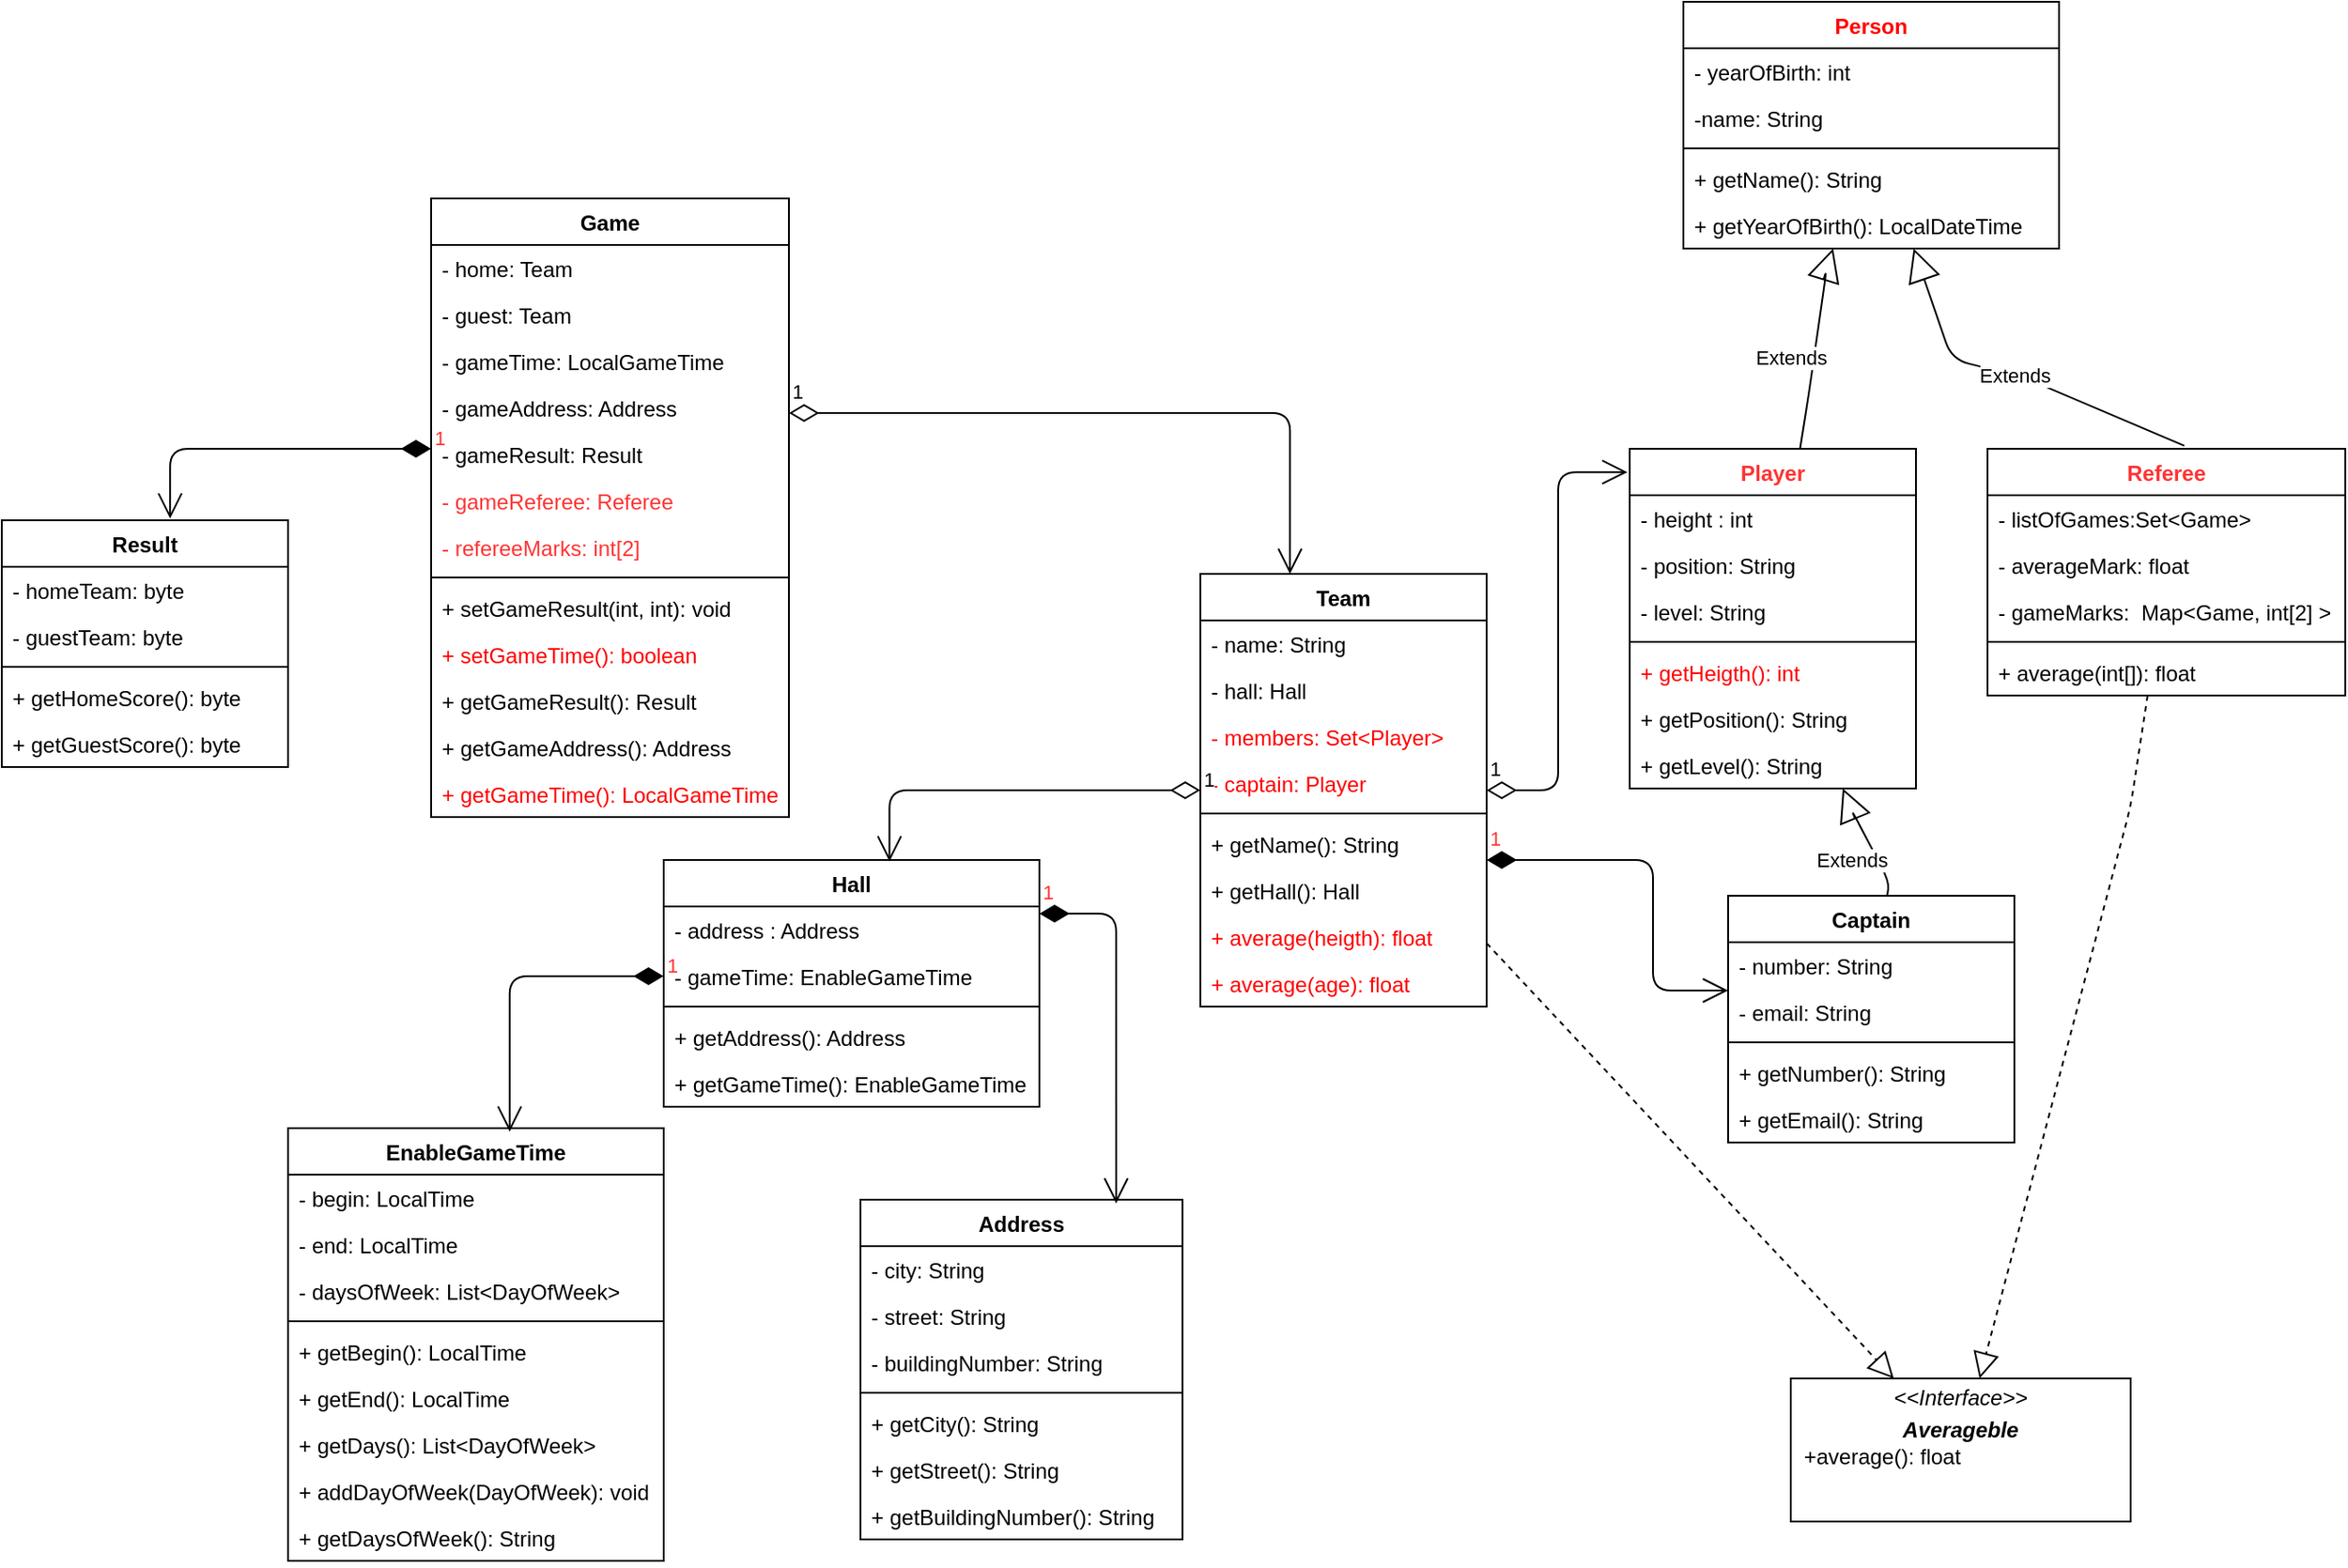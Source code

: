 <mxfile version="13.9.3" type="github">
  <diagram name="Page-1" id="e7e014a7-5840-1c2e-5031-d8a46d1fe8dd">
    <mxGraphModel dx="1730" dy="913" grid="1" gridSize="10" guides="1" tooltips="1" connect="1" arrows="1" fold="1" page="1" pageScale="1" pageWidth="1169" pageHeight="826" background="#ffffff" math="0" shadow="0">
      <root>
        <mxCell id="0" />
        <mxCell id="1" parent="0" />
        <mxCell id="TwgE0St8MOjOakiMRuRE-41" value="Team" style="swimlane;fontStyle=1;align=center;verticalAlign=top;childLayout=stackLayout;horizontal=1;startSize=26;horizontalStack=0;resizeParent=1;resizeParentMax=0;resizeLast=0;collapsible=1;marginBottom=0;" parent="1" vertex="1">
          <mxGeometry x="720" y="330" width="160" height="242" as="geometry" />
        </mxCell>
        <mxCell id="TwgE0St8MOjOakiMRuRE-42" value="- name: String" style="text;strokeColor=none;fillColor=none;align=left;verticalAlign=top;spacingLeft=4;spacingRight=4;overflow=hidden;rotatable=0;points=[[0,0.5],[1,0.5]];portConstraint=eastwest;" parent="TwgE0St8MOjOakiMRuRE-41" vertex="1">
          <mxGeometry y="26" width="160" height="26" as="geometry" />
        </mxCell>
        <mxCell id="TwgE0St8MOjOakiMRuRE-109" value="- hall: Hall" style="text;strokeColor=none;fillColor=none;align=left;verticalAlign=top;spacingLeft=4;spacingRight=4;overflow=hidden;rotatable=0;points=[[0,0.5],[1,0.5]];portConstraint=eastwest;" parent="TwgE0St8MOjOakiMRuRE-41" vertex="1">
          <mxGeometry y="52" width="160" height="26" as="geometry" />
        </mxCell>
        <mxCell id="NU6HqHWdmJFwHkddgn6K-23" value="- members: Set&lt;Player&gt;" style="text;strokeColor=none;fillColor=none;align=left;verticalAlign=top;spacingLeft=4;spacingRight=4;overflow=hidden;rotatable=0;points=[[0,0.5],[1,0.5]];portConstraint=eastwest;fontColor=#FF0000;" parent="TwgE0St8MOjOakiMRuRE-41" vertex="1">
          <mxGeometry y="78" width="160" height="26" as="geometry" />
        </mxCell>
        <mxCell id="TwgE0St8MOjOakiMRuRE-45" value="- captain: Player" style="text;strokeColor=none;fillColor=none;align=left;verticalAlign=top;spacingLeft=4;spacingRight=4;overflow=hidden;rotatable=0;points=[[0,0.5],[1,0.5]];portConstraint=eastwest;fontColor=#FF0000;" parent="TwgE0St8MOjOakiMRuRE-41" vertex="1">
          <mxGeometry y="104" width="160" height="26" as="geometry" />
        </mxCell>
        <mxCell id="TwgE0St8MOjOakiMRuRE-43" value="" style="line;strokeWidth=1;fillColor=none;align=left;verticalAlign=middle;spacingTop=-1;spacingLeft=3;spacingRight=3;rotatable=0;labelPosition=right;points=[];portConstraint=eastwest;" parent="TwgE0St8MOjOakiMRuRE-41" vertex="1">
          <mxGeometry y="130" width="160" height="8" as="geometry" />
        </mxCell>
        <mxCell id="TwgE0St8MOjOakiMRuRE-82" value="+ getName(): String" style="text;strokeColor=none;fillColor=none;align=left;verticalAlign=top;spacingLeft=4;spacingRight=4;overflow=hidden;rotatable=0;points=[[0,0.5],[1,0.5]];portConstraint=eastwest;" parent="TwgE0St8MOjOakiMRuRE-41" vertex="1">
          <mxGeometry y="138" width="160" height="26" as="geometry" />
        </mxCell>
        <mxCell id="TwgE0St8MOjOakiMRuRE-44" value="+ getHall(): Hall" style="text;strokeColor=none;fillColor=none;align=left;verticalAlign=top;spacingLeft=4;spacingRight=4;overflow=hidden;rotatable=0;points=[[0,0.5],[1,0.5]];portConstraint=eastwest;" parent="TwgE0St8MOjOakiMRuRE-41" vertex="1">
          <mxGeometry y="164" width="160" height="26" as="geometry" />
        </mxCell>
        <mxCell id="tCs71eNTjscLP7BEkDLz-2" value="+ average(heigth): float" style="text;strokeColor=none;fillColor=none;align=left;verticalAlign=top;spacingLeft=4;spacingRight=4;overflow=hidden;rotatable=0;points=[[0,0.5],[1,0.5]];portConstraint=eastwest;fontColor=#FF0000;" parent="TwgE0St8MOjOakiMRuRE-41" vertex="1">
          <mxGeometry y="190" width="160" height="26" as="geometry" />
        </mxCell>
        <mxCell id="tCs71eNTjscLP7BEkDLz-3" value="+ average(age): float" style="text;strokeColor=none;fillColor=none;align=left;verticalAlign=top;spacingLeft=4;spacingRight=4;overflow=hidden;rotatable=0;points=[[0,0.5],[1,0.5]];portConstraint=eastwest;fontColor=#FF0000;" parent="TwgE0St8MOjOakiMRuRE-41" vertex="1">
          <mxGeometry y="216" width="160" height="26" as="geometry" />
        </mxCell>
        <mxCell id="TwgE0St8MOjOakiMRuRE-46" value="Hall" style="swimlane;fontStyle=1;align=center;verticalAlign=top;childLayout=stackLayout;horizontal=1;startSize=26;horizontalStack=0;resizeParent=1;resizeParentMax=0;resizeLast=0;collapsible=1;marginBottom=0;" parent="1" vertex="1">
          <mxGeometry x="420" y="490" width="210" height="138" as="geometry" />
        </mxCell>
        <mxCell id="TwgE0St8MOjOakiMRuRE-47" value="- address : Address" style="text;strokeColor=none;fillColor=none;align=left;verticalAlign=top;spacingLeft=4;spacingRight=4;overflow=hidden;rotatable=0;points=[[0,0.5],[1,0.5]];portConstraint=eastwest;" parent="TwgE0St8MOjOakiMRuRE-46" vertex="1">
          <mxGeometry y="26" width="210" height="26" as="geometry" />
        </mxCell>
        <mxCell id="TwgE0St8MOjOakiMRuRE-48" value="- gameTime: EnableGameTime" style="text;strokeColor=none;fillColor=none;align=left;verticalAlign=top;spacingLeft=4;spacingRight=4;overflow=hidden;rotatable=0;points=[[0,0.5],[1,0.5]];portConstraint=eastwest;" parent="TwgE0St8MOjOakiMRuRE-46" vertex="1">
          <mxGeometry y="52" width="210" height="26" as="geometry" />
        </mxCell>
        <mxCell id="TwgE0St8MOjOakiMRuRE-49" value="" style="line;strokeWidth=1;fillColor=none;align=left;verticalAlign=middle;spacingTop=-1;spacingLeft=3;spacingRight=3;rotatable=0;labelPosition=right;points=[];portConstraint=eastwest;" parent="TwgE0St8MOjOakiMRuRE-46" vertex="1">
          <mxGeometry y="78" width="210" height="8" as="geometry" />
        </mxCell>
        <mxCell id="TwgE0St8MOjOakiMRuRE-77" value="+ getAddress(): Address" style="text;strokeColor=none;fillColor=none;align=left;verticalAlign=top;spacingLeft=4;spacingRight=4;overflow=hidden;rotatable=0;points=[[0,0.5],[1,0.5]];portConstraint=eastwest;" parent="TwgE0St8MOjOakiMRuRE-46" vertex="1">
          <mxGeometry y="86" width="210" height="26" as="geometry" />
        </mxCell>
        <mxCell id="TwgE0St8MOjOakiMRuRE-50" value="+ getGameTime(): EnableGameTime" style="text;strokeColor=none;fillColor=none;align=left;verticalAlign=top;spacingLeft=4;spacingRight=4;overflow=hidden;rotatable=0;points=[[0,0.5],[1,0.5]];portConstraint=eastwest;" parent="TwgE0St8MOjOakiMRuRE-46" vertex="1">
          <mxGeometry y="112" width="210" height="26" as="geometry" />
        </mxCell>
        <mxCell id="TwgE0St8MOjOakiMRuRE-51" value="Address" style="swimlane;fontStyle=1;align=center;verticalAlign=top;childLayout=stackLayout;horizontal=1;startSize=26;horizontalStack=0;resizeParent=1;resizeParentMax=0;resizeLast=0;collapsible=1;marginBottom=0;" parent="1" vertex="1">
          <mxGeometry x="530" y="680" width="180" height="190" as="geometry" />
        </mxCell>
        <mxCell id="TwgE0St8MOjOakiMRuRE-52" value="- city: String" style="text;strokeColor=none;fillColor=none;align=left;verticalAlign=top;spacingLeft=4;spacingRight=4;overflow=hidden;rotatable=0;points=[[0,0.5],[1,0.5]];portConstraint=eastwest;" parent="TwgE0St8MOjOakiMRuRE-51" vertex="1">
          <mxGeometry y="26" width="180" height="26" as="geometry" />
        </mxCell>
        <mxCell id="TwgE0St8MOjOakiMRuRE-55" value="- street: String" style="text;strokeColor=none;fillColor=none;align=left;verticalAlign=top;spacingLeft=4;spacingRight=4;overflow=hidden;rotatable=0;points=[[0,0.5],[1,0.5]];portConstraint=eastwest;" parent="TwgE0St8MOjOakiMRuRE-51" vertex="1">
          <mxGeometry y="52" width="180" height="26" as="geometry" />
        </mxCell>
        <mxCell id="TwgE0St8MOjOakiMRuRE-56" value="- buildingNumber: String" style="text;strokeColor=none;fillColor=none;align=left;verticalAlign=top;spacingLeft=4;spacingRight=4;overflow=hidden;rotatable=0;points=[[0,0.5],[1,0.5]];portConstraint=eastwest;" parent="TwgE0St8MOjOakiMRuRE-51" vertex="1">
          <mxGeometry y="78" width="180" height="26" as="geometry" />
        </mxCell>
        <mxCell id="TwgE0St8MOjOakiMRuRE-53" value="" style="line;strokeWidth=1;fillColor=none;align=left;verticalAlign=middle;spacingTop=-1;spacingLeft=3;spacingRight=3;rotatable=0;labelPosition=right;points=[];portConstraint=eastwest;" parent="TwgE0St8MOjOakiMRuRE-51" vertex="1">
          <mxGeometry y="104" width="180" height="8" as="geometry" />
        </mxCell>
        <mxCell id="TwgE0St8MOjOakiMRuRE-54" value="+ getCity(): String" style="text;strokeColor=none;fillColor=none;align=left;verticalAlign=top;spacingLeft=4;spacingRight=4;overflow=hidden;rotatable=0;points=[[0,0.5],[1,0.5]];portConstraint=eastwest;" parent="TwgE0St8MOjOakiMRuRE-51" vertex="1">
          <mxGeometry y="112" width="180" height="26" as="geometry" />
        </mxCell>
        <mxCell id="TwgE0St8MOjOakiMRuRE-57" value="+ getStreet(): String" style="text;strokeColor=none;fillColor=none;align=left;verticalAlign=top;spacingLeft=4;spacingRight=4;overflow=hidden;rotatable=0;points=[[0,0.5],[1,0.5]];portConstraint=eastwest;" parent="TwgE0St8MOjOakiMRuRE-51" vertex="1">
          <mxGeometry y="138" width="180" height="26" as="geometry" />
        </mxCell>
        <mxCell id="TwgE0St8MOjOakiMRuRE-58" value="+ getBuildingNumber(): String" style="text;strokeColor=none;fillColor=none;align=left;verticalAlign=top;spacingLeft=4;spacingRight=4;overflow=hidden;rotatable=0;points=[[0,0.5],[1,0.5]];portConstraint=eastwest;" parent="TwgE0St8MOjOakiMRuRE-51" vertex="1">
          <mxGeometry y="164" width="180" height="26" as="geometry" />
        </mxCell>
        <mxCell id="TwgE0St8MOjOakiMRuRE-59" value="EnableGameTime" style="swimlane;fontStyle=1;align=center;verticalAlign=top;childLayout=stackLayout;horizontal=1;startSize=26;horizontalStack=0;resizeParent=1;resizeParentMax=0;resizeLast=0;collapsible=1;marginBottom=0;" parent="1" vertex="1">
          <mxGeometry x="210" y="640" width="210" height="242" as="geometry" />
        </mxCell>
        <mxCell id="TwgE0St8MOjOakiMRuRE-60" value="- begin: LocalTime" style="text;strokeColor=none;fillColor=none;align=left;verticalAlign=top;spacingLeft=4;spacingRight=4;overflow=hidden;rotatable=0;points=[[0,0.5],[1,0.5]];portConstraint=eastwest;" parent="TwgE0St8MOjOakiMRuRE-59" vertex="1">
          <mxGeometry y="26" width="210" height="26" as="geometry" />
        </mxCell>
        <mxCell id="TwgE0St8MOjOakiMRuRE-70" value="- end: LocalTime" style="text;strokeColor=none;fillColor=none;align=left;verticalAlign=top;spacingLeft=4;spacingRight=4;overflow=hidden;rotatable=0;points=[[0,0.5],[1,0.5]];portConstraint=eastwest;" parent="TwgE0St8MOjOakiMRuRE-59" vertex="1">
          <mxGeometry y="52" width="210" height="26" as="geometry" />
        </mxCell>
        <mxCell id="TwgE0St8MOjOakiMRuRE-71" value="- daysOfWeek: List&lt;DayOfWeek&gt;" style="text;strokeColor=none;fillColor=none;align=left;verticalAlign=top;spacingLeft=4;spacingRight=4;overflow=hidden;rotatable=0;points=[[0,0.5],[1,0.5]];portConstraint=eastwest;" parent="TwgE0St8MOjOakiMRuRE-59" vertex="1">
          <mxGeometry y="78" width="210" height="26" as="geometry" />
        </mxCell>
        <mxCell id="TwgE0St8MOjOakiMRuRE-61" value="" style="line;strokeWidth=1;fillColor=none;align=left;verticalAlign=middle;spacingTop=-1;spacingLeft=3;spacingRight=3;rotatable=0;labelPosition=right;points=[];portConstraint=eastwest;" parent="TwgE0St8MOjOakiMRuRE-59" vertex="1">
          <mxGeometry y="104" width="210" height="8" as="geometry" />
        </mxCell>
        <mxCell id="TwgE0St8MOjOakiMRuRE-62" value="+ getBegin(): LocalTime" style="text;strokeColor=none;fillColor=none;align=left;verticalAlign=top;spacingLeft=4;spacingRight=4;overflow=hidden;rotatable=0;points=[[0,0.5],[1,0.5]];portConstraint=eastwest;" parent="TwgE0St8MOjOakiMRuRE-59" vertex="1">
          <mxGeometry y="112" width="210" height="26" as="geometry" />
        </mxCell>
        <mxCell id="TwgE0St8MOjOakiMRuRE-72" value="+ getEnd(): LocalTime" style="text;strokeColor=none;fillColor=none;align=left;verticalAlign=top;spacingLeft=4;spacingRight=4;overflow=hidden;rotatable=0;points=[[0,0.5],[1,0.5]];portConstraint=eastwest;" parent="TwgE0St8MOjOakiMRuRE-59" vertex="1">
          <mxGeometry y="138" width="210" height="26" as="geometry" />
        </mxCell>
        <mxCell id="TwgE0St8MOjOakiMRuRE-73" value="+ getDays(): List&lt;DayOfWeek&gt;" style="text;strokeColor=none;fillColor=none;align=left;verticalAlign=top;spacingLeft=4;spacingRight=4;overflow=hidden;rotatable=0;points=[[0,0.5],[1,0.5]];portConstraint=eastwest;" parent="TwgE0St8MOjOakiMRuRE-59" vertex="1">
          <mxGeometry y="164" width="210" height="26" as="geometry" />
        </mxCell>
        <mxCell id="TwgE0St8MOjOakiMRuRE-74" value="+ addDayOfWeek(DayOfWeek): void" style="text;strokeColor=none;fillColor=none;align=left;verticalAlign=top;spacingLeft=4;spacingRight=4;overflow=hidden;rotatable=0;points=[[0,0.5],[1,0.5]];portConstraint=eastwest;" parent="TwgE0St8MOjOakiMRuRE-59" vertex="1">
          <mxGeometry y="190" width="210" height="26" as="geometry" />
        </mxCell>
        <mxCell id="TwgE0St8MOjOakiMRuRE-75" value="+ getDaysOfWeek(): String" style="text;strokeColor=none;fillColor=none;align=left;verticalAlign=top;spacingLeft=4;spacingRight=4;overflow=hidden;rotatable=0;points=[[0,0.5],[1,0.5]];portConstraint=eastwest;" parent="TwgE0St8MOjOakiMRuRE-59" vertex="1">
          <mxGeometry y="216" width="210" height="26" as="geometry" />
        </mxCell>
        <mxCell id="TwgE0St8MOjOakiMRuRE-83" value="Result" style="swimlane;fontStyle=1;align=center;verticalAlign=top;childLayout=stackLayout;horizontal=1;startSize=26;horizontalStack=0;resizeParent=1;resizeParentMax=0;resizeLast=0;collapsible=1;marginBottom=0;" parent="1" vertex="1">
          <mxGeometry x="50" y="300" width="160" height="138" as="geometry" />
        </mxCell>
        <mxCell id="TwgE0St8MOjOakiMRuRE-84" value="- homeTeam: byte" style="text;strokeColor=none;fillColor=none;align=left;verticalAlign=top;spacingLeft=4;spacingRight=4;overflow=hidden;rotatable=0;points=[[0,0.5],[1,0.5]];portConstraint=eastwest;" parent="TwgE0St8MOjOakiMRuRE-83" vertex="1">
          <mxGeometry y="26" width="160" height="26" as="geometry" />
        </mxCell>
        <mxCell id="TwgE0St8MOjOakiMRuRE-96" value="- guestTeam: byte" style="text;strokeColor=none;fillColor=none;align=left;verticalAlign=top;spacingLeft=4;spacingRight=4;overflow=hidden;rotatable=0;points=[[0,0.5],[1,0.5]];portConstraint=eastwest;" parent="TwgE0St8MOjOakiMRuRE-83" vertex="1">
          <mxGeometry y="52" width="160" height="26" as="geometry" />
        </mxCell>
        <mxCell id="TwgE0St8MOjOakiMRuRE-85" value="" style="line;strokeWidth=1;fillColor=none;align=left;verticalAlign=middle;spacingTop=-1;spacingLeft=3;spacingRight=3;rotatable=0;labelPosition=right;points=[];portConstraint=eastwest;" parent="TwgE0St8MOjOakiMRuRE-83" vertex="1">
          <mxGeometry y="78" width="160" height="8" as="geometry" />
        </mxCell>
        <mxCell id="TwgE0St8MOjOakiMRuRE-86" value="+ getHomeScore(): byte" style="text;strokeColor=none;fillColor=none;align=left;verticalAlign=top;spacingLeft=4;spacingRight=4;overflow=hidden;rotatable=0;points=[[0,0.5],[1,0.5]];portConstraint=eastwest;" parent="TwgE0St8MOjOakiMRuRE-83" vertex="1">
          <mxGeometry y="86" width="160" height="26" as="geometry" />
        </mxCell>
        <mxCell id="TwgE0St8MOjOakiMRuRE-87" value="+ getGuestScore(): byte" style="text;strokeColor=none;fillColor=none;align=left;verticalAlign=top;spacingLeft=4;spacingRight=4;overflow=hidden;rotatable=0;points=[[0,0.5],[1,0.5]];portConstraint=eastwest;" parent="TwgE0St8MOjOakiMRuRE-83" vertex="1">
          <mxGeometry y="112" width="160" height="26" as="geometry" />
        </mxCell>
        <mxCell id="TwgE0St8MOjOakiMRuRE-97" value="Game" style="swimlane;fontStyle=1;align=center;verticalAlign=top;childLayout=stackLayout;horizontal=1;startSize=26;horizontalStack=0;resizeParent=1;resizeParentMax=0;resizeLast=0;collapsible=1;marginBottom=0;" parent="1" vertex="1">
          <mxGeometry x="290" y="120" width="200" height="346" as="geometry" />
        </mxCell>
        <mxCell id="TwgE0St8MOjOakiMRuRE-98" value="- home: Team" style="text;strokeColor=none;fillColor=none;align=left;verticalAlign=top;spacingLeft=4;spacingRight=4;overflow=hidden;rotatable=0;points=[[0,0.5],[1,0.5]];portConstraint=eastwest;" parent="TwgE0St8MOjOakiMRuRE-97" vertex="1">
          <mxGeometry y="26" width="200" height="26" as="geometry" />
        </mxCell>
        <mxCell id="TwgE0St8MOjOakiMRuRE-101" value="- guest: Team" style="text;strokeColor=none;fillColor=none;align=left;verticalAlign=top;spacingLeft=4;spacingRight=4;overflow=hidden;rotatable=0;points=[[0,0.5],[1,0.5]];portConstraint=eastwest;" parent="TwgE0St8MOjOakiMRuRE-97" vertex="1">
          <mxGeometry y="52" width="200" height="26" as="geometry" />
        </mxCell>
        <mxCell id="TwgE0St8MOjOakiMRuRE-102" value="- gameTime: LocalGameTime" style="text;strokeColor=none;fillColor=none;align=left;verticalAlign=top;spacingLeft=4;spacingRight=4;overflow=hidden;rotatable=0;points=[[0,0.5],[1,0.5]];portConstraint=eastwest;" parent="TwgE0St8MOjOakiMRuRE-97" vertex="1">
          <mxGeometry y="78" width="200" height="26" as="geometry" />
        </mxCell>
        <mxCell id="TwgE0St8MOjOakiMRuRE-103" value="- gameAddress: Address" style="text;strokeColor=none;fillColor=none;align=left;verticalAlign=top;spacingLeft=4;spacingRight=4;overflow=hidden;rotatable=0;points=[[0,0.5],[1,0.5]];portConstraint=eastwest;" parent="TwgE0St8MOjOakiMRuRE-97" vertex="1">
          <mxGeometry y="104" width="200" height="26" as="geometry" />
        </mxCell>
        <mxCell id="TwgE0St8MOjOakiMRuRE-104" value="- gameResult: Result" style="text;strokeColor=none;fillColor=none;align=left;verticalAlign=top;spacingLeft=4;spacingRight=4;overflow=hidden;rotatable=0;points=[[0,0.5],[1,0.5]];portConstraint=eastwest;" parent="TwgE0St8MOjOakiMRuRE-97" vertex="1">
          <mxGeometry y="130" width="200" height="26" as="geometry" />
        </mxCell>
        <mxCell id="NU6HqHWdmJFwHkddgn6K-21" value="- gameReferee: Referee" style="text;strokeColor=none;fillColor=none;align=left;verticalAlign=top;spacingLeft=4;spacingRight=4;overflow=hidden;rotatable=0;points=[[0,0.5],[1,0.5]];portConstraint=eastwest;fontColor=#FF3333;" parent="TwgE0St8MOjOakiMRuRE-97" vertex="1">
          <mxGeometry y="156" width="200" height="26" as="geometry" />
        </mxCell>
        <mxCell id="14i0nmzImd__y7Bm-4BG-6" value="- refereeMarks: int[2] " style="text;strokeColor=none;fillColor=none;align=left;verticalAlign=top;spacingLeft=4;spacingRight=4;overflow=hidden;rotatable=0;points=[[0,0.5],[1,0.5]];portConstraint=eastwest;fontColor=#FF3333;" parent="TwgE0St8MOjOakiMRuRE-97" vertex="1">
          <mxGeometry y="182" width="200" height="26" as="geometry" />
        </mxCell>
        <mxCell id="TwgE0St8MOjOakiMRuRE-99" value="" style="line;strokeWidth=1;fillColor=none;align=left;verticalAlign=middle;spacingTop=-1;spacingLeft=3;spacingRight=3;rotatable=0;labelPosition=right;points=[];portConstraint=eastwest;" parent="TwgE0St8MOjOakiMRuRE-97" vertex="1">
          <mxGeometry y="208" width="200" height="8" as="geometry" />
        </mxCell>
        <mxCell id="TwgE0St8MOjOakiMRuRE-100" value="+ setGameResult(int, int): void" style="text;strokeColor=none;fillColor=none;align=left;verticalAlign=top;spacingLeft=4;spacingRight=4;overflow=hidden;rotatable=0;points=[[0,0.5],[1,0.5]];portConstraint=eastwest;" parent="TwgE0St8MOjOakiMRuRE-97" vertex="1">
          <mxGeometry y="216" width="200" height="26" as="geometry" />
        </mxCell>
        <mxCell id="TwgE0St8MOjOakiMRuRE-106" value="+ setGameTime(): boolean" style="text;strokeColor=none;fillColor=none;align=left;verticalAlign=top;spacingLeft=4;spacingRight=4;overflow=hidden;rotatable=0;points=[[0,0.5],[1,0.5]];portConstraint=eastwest;fontColor=#FF0000;" parent="TwgE0St8MOjOakiMRuRE-97" vertex="1">
          <mxGeometry y="242" width="200" height="26" as="geometry" />
        </mxCell>
        <mxCell id="TwgE0St8MOjOakiMRuRE-107" value="+ getGameResult(): Result" style="text;strokeColor=none;fillColor=none;align=left;verticalAlign=top;spacingLeft=4;spacingRight=4;overflow=hidden;rotatable=0;points=[[0,0.5],[1,0.5]];portConstraint=eastwest;" parent="TwgE0St8MOjOakiMRuRE-97" vertex="1">
          <mxGeometry y="268" width="200" height="26" as="geometry" />
        </mxCell>
        <mxCell id="TwgE0St8MOjOakiMRuRE-108" value="+ getGameAddress(): Address" style="text;strokeColor=none;fillColor=none;align=left;verticalAlign=top;spacingLeft=4;spacingRight=4;overflow=hidden;rotatable=0;points=[[0,0.5],[1,0.5]];portConstraint=eastwest;" parent="TwgE0St8MOjOakiMRuRE-97" vertex="1">
          <mxGeometry y="294" width="200" height="26" as="geometry" />
        </mxCell>
        <mxCell id="TwgE0St8MOjOakiMRuRE-105" value="+ getGameTime(): LocalGameTime" style="text;strokeColor=none;fillColor=none;align=left;verticalAlign=top;spacingLeft=4;spacingRight=4;overflow=hidden;rotatable=0;points=[[0,0.5],[1,0.5]];portConstraint=eastwest;fontColor=#FF0000;" parent="TwgE0St8MOjOakiMRuRE-97" vertex="1">
          <mxGeometry y="320" width="200" height="26" as="geometry" />
        </mxCell>
        <mxCell id="NU6HqHWdmJFwHkddgn6K-5" value="Player" style="swimlane;fontStyle=1;align=center;verticalAlign=top;childLayout=stackLayout;horizontal=1;startSize=26;horizontalStack=0;resizeParent=1;resizeParentMax=0;resizeLast=0;collapsible=1;marginBottom=0;fontColor=#FF3333;" parent="1" vertex="1">
          <mxGeometry x="960" y="260" width="160" height="190" as="geometry" />
        </mxCell>
        <mxCell id="NU6HqHWdmJFwHkddgn6K-6" value="- height : int" style="text;strokeColor=none;fillColor=none;align=left;verticalAlign=top;spacingLeft=4;spacingRight=4;overflow=hidden;rotatable=0;points=[[0,0.5],[1,0.5]];portConstraint=eastwest;" parent="NU6HqHWdmJFwHkddgn6K-5" vertex="1">
          <mxGeometry y="26" width="160" height="26" as="geometry" />
        </mxCell>
        <mxCell id="NU6HqHWdmJFwHkddgn6K-19" value="- position: String" style="text;strokeColor=none;fillColor=none;align=left;verticalAlign=top;spacingLeft=4;spacingRight=4;overflow=hidden;rotatable=0;points=[[0,0.5],[1,0.5]];portConstraint=eastwest;" parent="NU6HqHWdmJFwHkddgn6K-5" vertex="1">
          <mxGeometry y="52" width="160" height="26" as="geometry" />
        </mxCell>
        <mxCell id="NU6HqHWdmJFwHkddgn6K-20" value="- level: String" style="text;strokeColor=none;fillColor=none;align=left;verticalAlign=top;spacingLeft=4;spacingRight=4;overflow=hidden;rotatable=0;points=[[0,0.5],[1,0.5]];portConstraint=eastwest;" parent="NU6HqHWdmJFwHkddgn6K-5" vertex="1">
          <mxGeometry y="78" width="160" height="26" as="geometry" />
        </mxCell>
        <mxCell id="NU6HqHWdmJFwHkddgn6K-7" value="" style="line;strokeWidth=1;fillColor=none;align=left;verticalAlign=middle;spacingTop=-1;spacingLeft=3;spacingRight=3;rotatable=0;labelPosition=right;points=[];portConstraint=eastwest;" parent="NU6HqHWdmJFwHkddgn6K-5" vertex="1">
          <mxGeometry y="104" width="160" height="8" as="geometry" />
        </mxCell>
        <mxCell id="tCs71eNTjscLP7BEkDLz-5" value="+ getHeigth(): int" style="text;strokeColor=none;fillColor=none;align=left;verticalAlign=top;spacingLeft=4;spacingRight=4;overflow=hidden;rotatable=0;points=[[0,0.5],[1,0.5]];portConstraint=eastwest;fontColor=#FF0000;" parent="NU6HqHWdmJFwHkddgn6K-5" vertex="1">
          <mxGeometry y="112" width="160" height="26" as="geometry" />
        </mxCell>
        <mxCell id="NU6HqHWdmJFwHkddgn6K-8" value="+ getPosition(): String" style="text;strokeColor=none;fillColor=none;align=left;verticalAlign=top;spacingLeft=4;spacingRight=4;overflow=hidden;rotatable=0;points=[[0,0.5],[1,0.5]];portConstraint=eastwest;" parent="NU6HqHWdmJFwHkddgn6K-5" vertex="1">
          <mxGeometry y="138" width="160" height="26" as="geometry" />
        </mxCell>
        <mxCell id="tCs71eNTjscLP7BEkDLz-6" value="+ getLevel(): String" style="text;strokeColor=none;fillColor=none;align=left;verticalAlign=top;spacingLeft=4;spacingRight=4;overflow=hidden;rotatable=0;points=[[0,0.5],[1,0.5]];portConstraint=eastwest;" parent="NU6HqHWdmJFwHkddgn6K-5" vertex="1">
          <mxGeometry y="164" width="160" height="26" as="geometry" />
        </mxCell>
        <mxCell id="NU6HqHWdmJFwHkddgn6K-14" value="Extends" style="endArrow=block;endSize=16;endFill=0;html=1;" parent="1" source="NU6HqHWdmJFwHkddgn6K-5" target="tCs71eNTjscLP7BEkDLz-12" edge="1">
          <mxGeometry x="-0.125" y="13" width="160" relative="1" as="geometry">
            <mxPoint x="970" y="230" as="sourcePoint" />
            <mxPoint x="1073.554" y="148" as="targetPoint" />
            <Array as="points">
              <mxPoint x="1060" y="230" />
              <mxPoint x="1070" y="160" />
            </Array>
            <mxPoint as="offset" />
          </mxGeometry>
        </mxCell>
        <mxCell id="NU6HqHWdmJFwHkddgn6K-15" value="Referee" style="swimlane;fontStyle=1;align=center;verticalAlign=top;childLayout=stackLayout;horizontal=1;startSize=26;horizontalStack=0;resizeParent=1;resizeParentMax=0;resizeLast=0;collapsible=1;marginBottom=0;fontColor=#FF3333;" parent="1" vertex="1">
          <mxGeometry x="1160" y="260" width="200" height="138" as="geometry" />
        </mxCell>
        <mxCell id="NU6HqHWdmJFwHkddgn6K-16" value="- listOfGames:Set&lt;Game&gt;" style="text;strokeColor=none;fillColor=none;align=left;verticalAlign=top;spacingLeft=4;spacingRight=4;overflow=hidden;rotatable=0;points=[[0,0.5],[1,0.5]];portConstraint=eastwest;" parent="NU6HqHWdmJFwHkddgn6K-15" vertex="1">
          <mxGeometry y="26" width="200" height="26" as="geometry" />
        </mxCell>
        <mxCell id="14i0nmzImd__y7Bm-4BG-7" value="- averageMark: float" style="text;strokeColor=none;fillColor=none;align=left;verticalAlign=top;spacingLeft=4;spacingRight=4;overflow=hidden;rotatable=0;points=[[0,0.5],[1,0.5]];portConstraint=eastwest;" parent="NU6HqHWdmJFwHkddgn6K-15" vertex="1">
          <mxGeometry y="52" width="200" height="26" as="geometry" />
        </mxCell>
        <mxCell id="wqO4o2FgLgD24LoxH6BP-2" value="- gameMarks:  Map&lt;Game, int[2] &gt;" style="text;strokeColor=none;fillColor=none;align=left;verticalAlign=top;spacingLeft=4;spacingRight=4;overflow=hidden;rotatable=0;points=[[0,0.5],[1,0.5]];portConstraint=eastwest;" parent="NU6HqHWdmJFwHkddgn6K-15" vertex="1">
          <mxGeometry y="78" width="200" height="26" as="geometry" />
        </mxCell>
        <mxCell id="NU6HqHWdmJFwHkddgn6K-17" value="" style="line;strokeWidth=1;fillColor=none;align=left;verticalAlign=middle;spacingTop=-1;spacingLeft=3;spacingRight=3;rotatable=0;labelPosition=right;points=[];portConstraint=eastwest;" parent="NU6HqHWdmJFwHkddgn6K-15" vertex="1">
          <mxGeometry y="104" width="200" height="8" as="geometry" />
        </mxCell>
        <mxCell id="NU6HqHWdmJFwHkddgn6K-18" value="+ average(int[]): float" style="text;strokeColor=none;fillColor=none;align=left;verticalAlign=top;spacingLeft=4;spacingRight=4;overflow=hidden;rotatable=0;points=[[0,0.5],[1,0.5]];portConstraint=eastwest;" parent="NU6HqHWdmJFwHkddgn6K-15" vertex="1">
          <mxGeometry y="112" width="200" height="26" as="geometry" />
        </mxCell>
        <mxCell id="NU6HqHWdmJFwHkddgn6K-22" value="Extends" style="endArrow=block;endSize=16;endFill=0;html=1;exitX=0.55;exitY=-0.012;exitDx=0;exitDy=0;exitPerimeter=0;" parent="1" source="NU6HqHWdmJFwHkddgn6K-15" target="tCs71eNTjscLP7BEkDLz-12" edge="1">
          <mxGeometry width="160" relative="1" as="geometry">
            <mxPoint x="1056.517" y="260" as="sourcePoint" />
            <mxPoint x="1103.168" y="148" as="targetPoint" />
            <Array as="points">
              <mxPoint x="1180" y="220" />
              <mxPoint x="1140" y="210" />
            </Array>
          </mxGeometry>
        </mxCell>
        <mxCell id="NU6HqHWdmJFwHkddgn6K-27" value="1" style="endArrow=open;html=1;endSize=12;startArrow=diamondThin;startSize=14;startFill=1;edgeStyle=orthogonalEdgeStyle;align=left;verticalAlign=bottom;fontColor=#FF3333;entryX=0.588;entryY=-0.007;entryDx=0;entryDy=0;entryPerimeter=0;" parent="1" source="TwgE0St8MOjOakiMRuRE-97" target="TwgE0St8MOjOakiMRuRE-83" edge="1">
          <mxGeometry x="-1" y="3" relative="1" as="geometry">
            <mxPoint x="290" y="260" as="sourcePoint" />
            <mxPoint x="290" y="460" as="targetPoint" />
            <Array as="points">
              <mxPoint x="144" y="260" />
            </Array>
          </mxGeometry>
        </mxCell>
        <mxCell id="NU6HqHWdmJFwHkddgn6K-28" value="1" style="endArrow=open;html=1;endSize=12;startArrow=diamondThin;startSize=14;startFill=1;edgeStyle=orthogonalEdgeStyle;align=left;verticalAlign=bottom;fontColor=#FF3333;exitX=0;exitY=0.5;exitDx=0;exitDy=0;entryX=0.59;entryY=0.008;entryDx=0;entryDy=0;entryPerimeter=0;" parent="1" source="TwgE0St8MOjOakiMRuRE-48" target="TwgE0St8MOjOakiMRuRE-59" edge="1">
          <mxGeometry x="-1" y="3" relative="1" as="geometry">
            <mxPoint x="215" y="598.5" as="sourcePoint" />
            <mxPoint x="375" y="598.5" as="targetPoint" />
          </mxGeometry>
        </mxCell>
        <mxCell id="NU6HqHWdmJFwHkddgn6K-29" value="1" style="endArrow=open;html=1;endSize=12;startArrow=diamondThin;startSize=14;startFill=1;edgeStyle=orthogonalEdgeStyle;align=left;verticalAlign=bottom;fontColor=#FF3333;entryX=0.794;entryY=0.011;entryDx=0;entryDy=0;entryPerimeter=0;" parent="1" source="TwgE0St8MOjOakiMRuRE-46" target="TwgE0St8MOjOakiMRuRE-51" edge="1">
          <mxGeometry x="-1" y="3" relative="1" as="geometry">
            <mxPoint x="610" y="520" as="sourcePoint" />
            <mxPoint x="770" y="520" as="targetPoint" />
            <Array as="points">
              <mxPoint x="673" y="520" />
            </Array>
          </mxGeometry>
        </mxCell>
        <mxCell id="14i0nmzImd__y7Bm-4BG-3" value="1" style="endArrow=open;html=1;endSize=12;startArrow=diamondThin;startSize=14;startFill=0;edgeStyle=orthogonalEdgeStyle;align=left;verticalAlign=bottom;entryX=-0.008;entryY=0.069;entryDx=0;entryDy=0;entryPerimeter=0;" parent="1" source="TwgE0St8MOjOakiMRuRE-41" target="NU6HqHWdmJFwHkddgn6K-5" edge="1">
          <mxGeometry x="-1" y="3" relative="1" as="geometry">
            <mxPoint x="880" y="320" as="sourcePoint" />
            <mxPoint x="950" y="270" as="targetPoint" />
          </mxGeometry>
        </mxCell>
        <mxCell id="14i0nmzImd__y7Bm-4BG-4" value="&lt;p style=&quot;margin: 0px ; margin-top: 4px ; text-align: center&quot;&gt;&lt;i&gt;&amp;lt;&amp;lt;Interface&amp;gt;&amp;gt;&lt;/i&gt;&lt;/p&gt;&lt;p style=&quot;margin: 0px ; margin-top: 4px ; text-align: center&quot;&gt;&lt;i&gt;&lt;b&gt;Averageble&lt;/b&gt;&lt;/i&gt;&lt;br&gt;&lt;/p&gt;&lt;p style=&quot;margin: 0px ; margin-left: 4px&quot;&gt;&amp;nbsp;+&lt;span&gt;average(): float&lt;/span&gt;&lt;/p&gt;&lt;p style=&quot;margin: 0px ; margin-left: 4px&quot;&gt;&lt;br&gt;&lt;/p&gt;" style="verticalAlign=top;align=left;overflow=fill;fontSize=12;fontFamily=Helvetica;html=1;" parent="1" vertex="1">
          <mxGeometry x="1050" y="780" width="190" height="80" as="geometry" />
        </mxCell>
        <mxCell id="14i0nmzImd__y7Bm-4BG-5" value="" style="endArrow=block;dashed=1;endFill=0;endSize=12;html=1;" parent="1" source="TwgE0St8MOjOakiMRuRE-41" target="14i0nmzImd__y7Bm-4BG-4" edge="1">
          <mxGeometry width="160" relative="1" as="geometry">
            <mxPoint x="820" y="550" as="sourcePoint" />
            <mxPoint x="980" y="550" as="targetPoint" />
          </mxGeometry>
        </mxCell>
        <mxCell id="wqO4o2FgLgD24LoxH6BP-1" value="" style="endArrow=block;dashed=1;endFill=0;endSize=12;html=1;" parent="1" source="NU6HqHWdmJFwHkddgn6K-15" target="14i0nmzImd__y7Bm-4BG-4" edge="1">
          <mxGeometry width="160" relative="1" as="geometry">
            <mxPoint x="1220" y="413" as="sourcePoint" />
            <mxPoint x="1380" y="413" as="targetPoint" />
            <Array as="points">
              <mxPoint x="1240" y="460" />
            </Array>
          </mxGeometry>
        </mxCell>
        <mxCell id="tCs71eNTjscLP7BEkDLz-1" value="1" style="endArrow=open;html=1;endSize=12;startArrow=diamondThin;startSize=14;startFill=0;edgeStyle=orthogonalEdgeStyle;align=left;verticalAlign=bottom;entryX=0.313;entryY=0;entryDx=0;entryDy=0;entryPerimeter=0;" parent="1" source="TwgE0St8MOjOakiMRuRE-97" target="TwgE0St8MOjOakiMRuRE-41" edge="1">
          <mxGeometry x="-1" y="3" relative="1" as="geometry">
            <mxPoint x="490" y="280" as="sourcePoint" />
            <mxPoint x="650" y="280" as="targetPoint" />
            <Array as="points">
              <mxPoint x="770" y="240" />
            </Array>
          </mxGeometry>
        </mxCell>
        <mxCell id="tCs71eNTjscLP7BEkDLz-12" value="Person" style="swimlane;fontStyle=1;align=center;verticalAlign=top;childLayout=stackLayout;horizontal=1;startSize=26;horizontalStack=0;resizeParent=1;resizeParentMax=0;resizeLast=0;collapsible=1;marginBottom=0;fontColor=#FF0000;" parent="1" vertex="1">
          <mxGeometry x="990" y="10" width="210" height="138" as="geometry" />
        </mxCell>
        <mxCell id="tCs71eNTjscLP7BEkDLz-13" value="- yearOfBirth: int" style="text;strokeColor=none;fillColor=none;align=left;verticalAlign=top;spacingLeft=4;spacingRight=4;overflow=hidden;rotatable=0;points=[[0,0.5],[1,0.5]];portConstraint=eastwest;" parent="tCs71eNTjscLP7BEkDLz-12" vertex="1">
          <mxGeometry y="26" width="210" height="26" as="geometry" />
        </mxCell>
        <mxCell id="tCs71eNTjscLP7BEkDLz-16" value="-name: String" style="text;strokeColor=none;fillColor=none;align=left;verticalAlign=top;spacingLeft=4;spacingRight=4;overflow=hidden;rotatable=0;points=[[0,0.5],[1,0.5]];portConstraint=eastwest;" parent="tCs71eNTjscLP7BEkDLz-12" vertex="1">
          <mxGeometry y="52" width="210" height="26" as="geometry" />
        </mxCell>
        <mxCell id="tCs71eNTjscLP7BEkDLz-14" value="" style="line;strokeWidth=1;fillColor=none;align=left;verticalAlign=middle;spacingTop=-1;spacingLeft=3;spacingRight=3;rotatable=0;labelPosition=right;points=[];portConstraint=eastwest;" parent="tCs71eNTjscLP7BEkDLz-12" vertex="1">
          <mxGeometry y="78" width="210" height="8" as="geometry" />
        </mxCell>
        <mxCell id="tCs71eNTjscLP7BEkDLz-15" value="+ getName(): String" style="text;strokeColor=none;fillColor=none;align=left;verticalAlign=top;spacingLeft=4;spacingRight=4;overflow=hidden;rotatable=0;points=[[0,0.5],[1,0.5]];portConstraint=eastwest;" parent="tCs71eNTjscLP7BEkDLz-12" vertex="1">
          <mxGeometry y="86" width="210" height="26" as="geometry" />
        </mxCell>
        <mxCell id="tCs71eNTjscLP7BEkDLz-17" value="+ getYearOfBirth(): LocalDateTime" style="text;strokeColor=none;fillColor=none;align=left;verticalAlign=top;spacingLeft=4;spacingRight=4;overflow=hidden;rotatable=0;points=[[0,0.5],[1,0.5]];portConstraint=eastwest;" parent="tCs71eNTjscLP7BEkDLz-12" vertex="1">
          <mxGeometry y="112" width="210" height="26" as="geometry" />
        </mxCell>
        <mxCell id="tCs71eNTjscLP7BEkDLz-18" value="1" style="endArrow=open;html=1;endSize=12;startArrow=diamondThin;startSize=14;startFill=0;edgeStyle=orthogonalEdgeStyle;align=left;verticalAlign=bottom;entryX=0.601;entryY=0.006;entryDx=0;entryDy=0;entryPerimeter=0;" parent="1" source="TwgE0St8MOjOakiMRuRE-41" target="TwgE0St8MOjOakiMRuRE-46" edge="1">
          <mxGeometry x="-1" y="3" relative="1" as="geometry">
            <mxPoint x="570" y="457.959" as="sourcePoint" />
            <mxPoint x="570" y="451" as="targetPoint" />
          </mxGeometry>
        </mxCell>
        <mxCell id="EvIZZ21xgKFSMdb815v0-1" value="Captain" style="swimlane;fontStyle=1;align=center;verticalAlign=top;childLayout=stackLayout;horizontal=1;startSize=26;horizontalStack=0;resizeParent=1;resizeParentMax=0;resizeLast=0;collapsible=1;marginBottom=0;" vertex="1" parent="1">
          <mxGeometry x="1015" y="510" width="160" height="138" as="geometry" />
        </mxCell>
        <mxCell id="EvIZZ21xgKFSMdb815v0-8" value="- number: String" style="text;strokeColor=none;fillColor=none;align=left;verticalAlign=top;spacingLeft=4;spacingRight=4;overflow=hidden;rotatable=0;points=[[0,0.5],[1,0.5]];portConstraint=eastwest;" vertex="1" parent="EvIZZ21xgKFSMdb815v0-1">
          <mxGeometry y="26" width="160" height="26" as="geometry" />
        </mxCell>
        <mxCell id="EvIZZ21xgKFSMdb815v0-2" value="- email: String" style="text;strokeColor=none;fillColor=none;align=left;verticalAlign=top;spacingLeft=4;spacingRight=4;overflow=hidden;rotatable=0;points=[[0,0.5],[1,0.5]];portConstraint=eastwest;" vertex="1" parent="EvIZZ21xgKFSMdb815v0-1">
          <mxGeometry y="52" width="160" height="26" as="geometry" />
        </mxCell>
        <mxCell id="EvIZZ21xgKFSMdb815v0-3" value="" style="line;strokeWidth=1;fillColor=none;align=left;verticalAlign=middle;spacingTop=-1;spacingLeft=3;spacingRight=3;rotatable=0;labelPosition=right;points=[];portConstraint=eastwest;" vertex="1" parent="EvIZZ21xgKFSMdb815v0-1">
          <mxGeometry y="78" width="160" height="8" as="geometry" />
        </mxCell>
        <mxCell id="EvIZZ21xgKFSMdb815v0-4" value="+ getNumber(): String" style="text;strokeColor=none;fillColor=none;align=left;verticalAlign=top;spacingLeft=4;spacingRight=4;overflow=hidden;rotatable=0;points=[[0,0.5],[1,0.5]];portConstraint=eastwest;" vertex="1" parent="EvIZZ21xgKFSMdb815v0-1">
          <mxGeometry y="86" width="160" height="26" as="geometry" />
        </mxCell>
        <mxCell id="EvIZZ21xgKFSMdb815v0-9" value="+ getEmail(): String" style="text;strokeColor=none;fillColor=none;align=left;verticalAlign=top;spacingLeft=4;spacingRight=4;overflow=hidden;rotatable=0;points=[[0,0.5],[1,0.5]];portConstraint=eastwest;" vertex="1" parent="EvIZZ21xgKFSMdb815v0-1">
          <mxGeometry y="112" width="160" height="26" as="geometry" />
        </mxCell>
        <mxCell id="EvIZZ21xgKFSMdb815v0-6" value="1" style="endArrow=open;html=1;endSize=12;startArrow=diamondThin;startSize=14;startFill=1;edgeStyle=orthogonalEdgeStyle;align=left;verticalAlign=bottom;fontColor=#FF3333;" edge="1" parent="1" source="TwgE0St8MOjOakiMRuRE-41" target="EvIZZ21xgKFSMdb815v0-1">
          <mxGeometry x="-1" y="3" relative="1" as="geometry">
            <mxPoint x="930" y="489.999" as="sourcePoint" />
            <mxPoint x="972.92" y="652.03" as="targetPoint" />
            <Array as="points">
              <mxPoint x="973" y="490" />
              <mxPoint x="973" y="563" />
            </Array>
          </mxGeometry>
        </mxCell>
        <mxCell id="EvIZZ21xgKFSMdb815v0-7" value="Extends" style="endArrow=block;endSize=16;endFill=0;html=1;" edge="1" parent="1" source="EvIZZ21xgKFSMdb815v0-1" target="NU6HqHWdmJFwHkddgn6K-5">
          <mxGeometry x="-0.125" y="13" width="160" relative="1" as="geometry">
            <mxPoint x="1090.0" y="562" as="sourcePoint" />
            <mxPoint x="1095" y="450" as="targetPoint" />
            <Array as="points">
              <mxPoint x="1105" y="502" />
              <mxPoint x="1084" y="462" />
            </Array>
            <mxPoint as="offset" />
          </mxGeometry>
        </mxCell>
      </root>
    </mxGraphModel>
  </diagram>
</mxfile>
